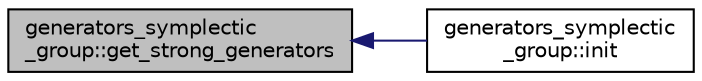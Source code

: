 digraph "generators_symplectic_group::get_strong_generators"
{
  edge [fontname="Helvetica",fontsize="10",labelfontname="Helvetica",labelfontsize="10"];
  node [fontname="Helvetica",fontsize="10",shape=record];
  rankdir="LR";
  Node57 [label="generators_symplectic\l_group::get_strong_generators",height=0.2,width=0.4,color="black", fillcolor="grey75", style="filled", fontcolor="black"];
  Node57 -> Node58 [dir="back",color="midnightblue",fontsize="10",style="solid",fontname="Helvetica"];
  Node58 [label="generators_symplectic\l_group::init",height=0.2,width=0.4,color="black", fillcolor="white", style="filled",URL="$d7/dd9/classgenerators__symplectic__group.html#a3f0418f9f639b4a2ab1ce3b6ea89233d"];
}
